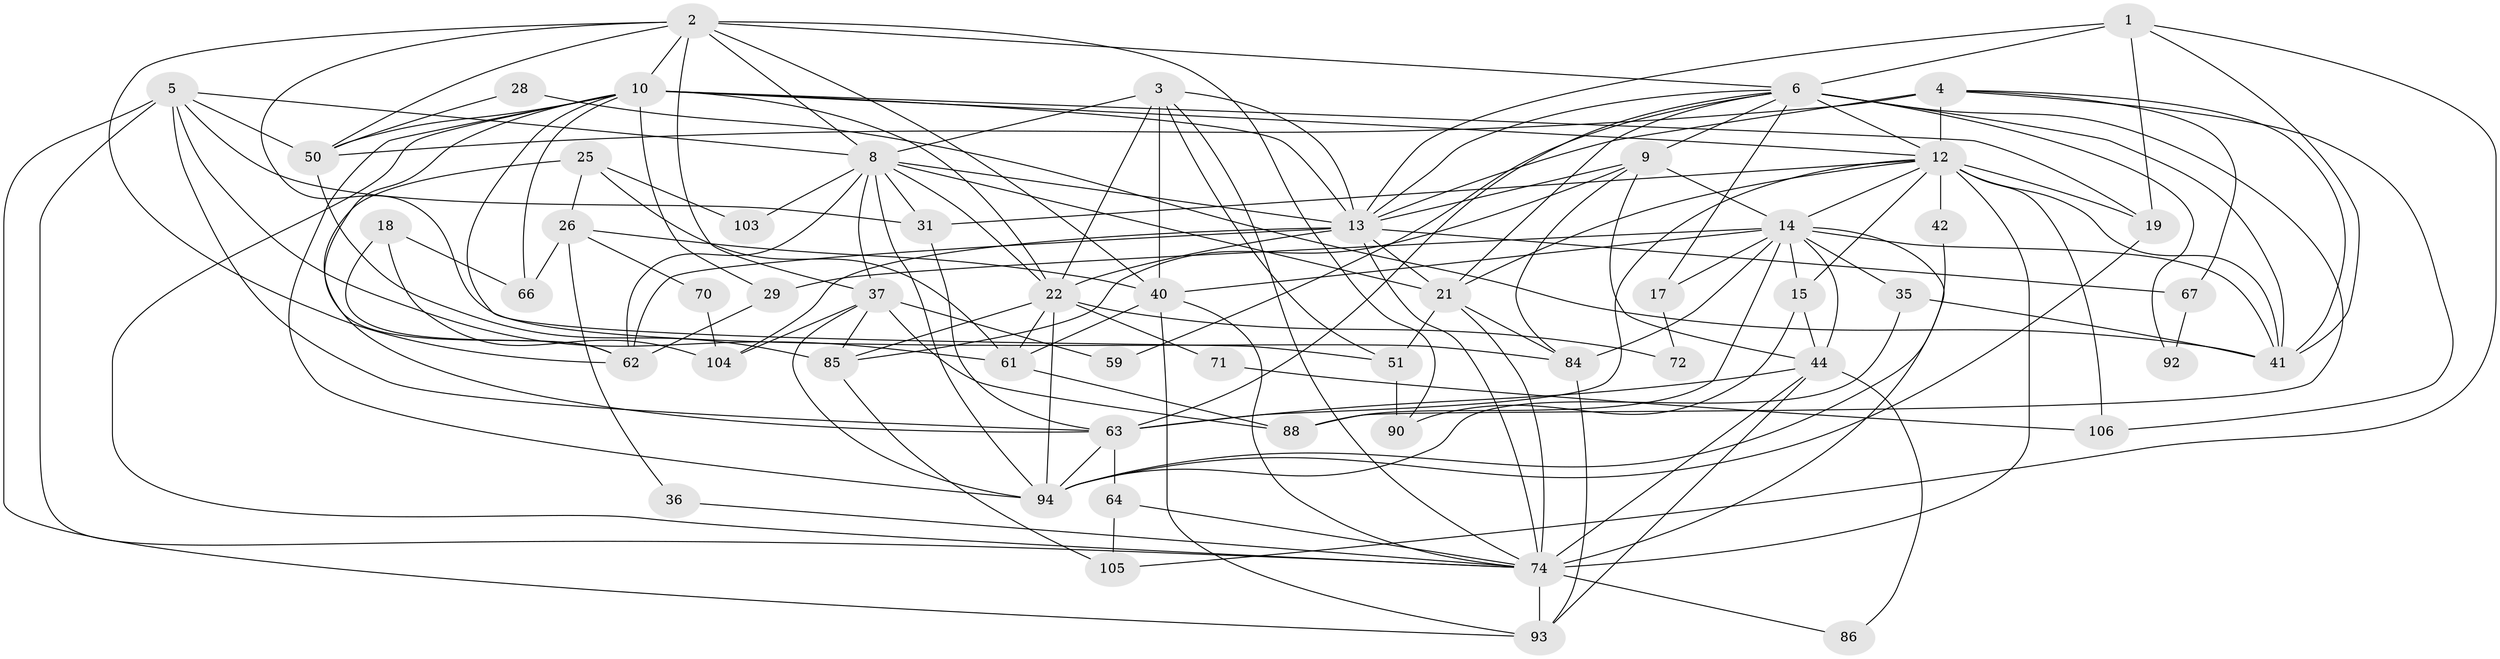 // original degree distribution, {3: 0.2545454545454545, 4: 0.2636363636363636, 5: 0.22727272727272727, 6: 0.10909090909090909, 2: 0.12727272727272726, 7: 0.00909090909090909, 8: 0.00909090909090909}
// Generated by graph-tools (version 1.1) at 2025/14/03/09/25 04:14:49]
// undirected, 55 vertices, 150 edges
graph export_dot {
graph [start="1"]
  node [color=gray90,style=filled];
  1 [super="+99"];
  2 [super="+16+45"];
  3 [super="+23"];
  4 [super="+32"];
  5 [super="+27+57"];
  6 [super="+7+49"];
  8 [super="+47+11+82"];
  9 [super="+109+83"];
  10 [super="+58+30+39+20"];
  12 [super="+79+73+65+48"];
  13 [super="+78+77+55"];
  14 [super="+34"];
  15;
  17;
  18;
  19;
  21 [super="+69"];
  22 [super="+80+24"];
  25;
  26 [super="+33"];
  28;
  29 [super="+53"];
  31;
  35 [super="+38"];
  36;
  37 [super="+87"];
  40 [super="+60+76"];
  41 [super="+52"];
  42;
  44 [super="+46"];
  50;
  51;
  59;
  61;
  62;
  63 [super="+68"];
  64;
  66;
  67;
  70;
  71;
  72;
  74 [super="+98+91"];
  84 [super="+89"];
  85;
  86;
  88;
  90;
  92;
  93;
  94 [super="+96"];
  103;
  104;
  105;
  106;
  1 -- 105;
  1 -- 41;
  1 -- 19;
  1 -- 13;
  1 -- 6 [weight=2];
  2 -- 62;
  2 -- 40;
  2 -- 90;
  2 -- 6;
  2 -- 8;
  2 -- 50;
  2 -- 84;
  2 -- 37;
  2 -- 10;
  3 -- 51;
  3 -- 22 [weight=2];
  3 -- 40;
  3 -- 8;
  3 -- 74;
  3 -- 13;
  4 -- 50;
  4 -- 41;
  4 -- 67;
  4 -- 106;
  4 -- 12 [weight=2];
  4 -- 13;
  5 -- 50;
  5 -- 63;
  5 -- 74;
  5 -- 61;
  5 -- 31;
  5 -- 8;
  5 -- 93;
  6 -- 41;
  6 -- 59;
  6 -- 12 [weight=2];
  6 -- 92;
  6 -- 9;
  6 -- 13;
  6 -- 17;
  6 -- 88;
  6 -- 63;
  6 -- 21;
  8 -- 21;
  8 -- 22;
  8 -- 103;
  8 -- 62;
  8 -- 94;
  8 -- 31;
  8 -- 37;
  8 -- 13;
  9 -- 85;
  9 -- 44 [weight=2];
  9 -- 84;
  9 -- 13;
  9 -- 14;
  10 -- 51;
  10 -- 66;
  10 -- 22 [weight=2];
  10 -- 12;
  10 -- 94;
  10 -- 74;
  10 -- 62;
  10 -- 29;
  10 -- 19;
  10 -- 13;
  10 -- 50;
  12 -- 74 [weight=2];
  12 -- 42 [weight=2];
  12 -- 15;
  12 -- 19 [weight=2];
  12 -- 106;
  12 -- 21;
  12 -- 41;
  12 -- 63;
  12 -- 31;
  12 -- 14;
  13 -- 104;
  13 -- 22;
  13 -- 67;
  13 -- 21;
  13 -- 74;
  13 -- 62;
  14 -- 88;
  14 -- 29;
  14 -- 74;
  14 -- 35 [weight=2];
  14 -- 40 [weight=2];
  14 -- 41;
  14 -- 15;
  14 -- 44;
  14 -- 17;
  14 -- 84;
  15 -- 90;
  15 -- 44;
  17 -- 72;
  18 -- 66;
  18 -- 62;
  18 -- 104;
  19 -- 94;
  21 -- 84;
  21 -- 51;
  21 -- 74;
  22 -- 85;
  22 -- 71;
  22 -- 72;
  22 -- 94;
  22 -- 61;
  25 -- 61;
  25 -- 26;
  25 -- 103;
  25 -- 63;
  26 -- 66 [weight=2];
  26 -- 36;
  26 -- 70;
  26 -- 40;
  28 -- 50;
  28 -- 41;
  29 -- 62;
  31 -- 63;
  35 -- 94;
  35 -- 41;
  36 -- 74;
  37 -- 85;
  37 -- 104;
  37 -- 59;
  37 -- 88;
  37 -- 94;
  40 -- 61;
  40 -- 93;
  40 -- 74;
  42 -- 94;
  44 -- 86;
  44 -- 93;
  44 -- 63;
  44 -- 74 [weight=2];
  50 -- 85;
  51 -- 90;
  61 -- 88;
  63 -- 64;
  63 -- 94;
  64 -- 105;
  64 -- 74;
  67 -- 92;
  70 -- 104;
  71 -- 106;
  74 -- 86;
  74 -- 93;
  84 -- 93;
  85 -- 105;
}

